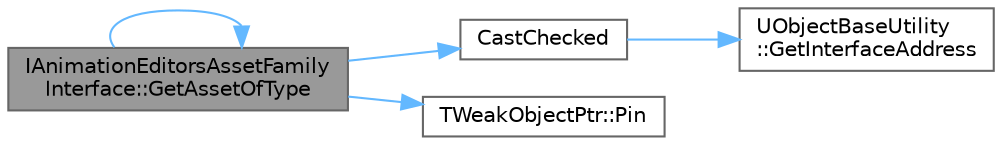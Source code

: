 digraph "IAnimationEditorsAssetFamilyInterface::GetAssetOfType"
{
 // INTERACTIVE_SVG=YES
 // LATEX_PDF_SIZE
  bgcolor="transparent";
  edge [fontname=Helvetica,fontsize=10,labelfontname=Helvetica,labelfontsize=10];
  node [fontname=Helvetica,fontsize=10,shape=box,height=0.2,width=0.4];
  rankdir="LR";
  Node1 [id="Node000001",label="IAnimationEditorsAssetFamily\lInterface::GetAssetOfType",height=0.2,width=0.4,color="gray40", fillcolor="grey60", style="filled", fontcolor="black",tooltip=" "];
  Node1 -> Node2 [id="edge1_Node000001_Node000002",color="steelblue1",style="solid",tooltip=" "];
  Node2 [id="Node000002",label="CastChecked",height=0.2,width=0.4,color="grey40", fillcolor="white", style="filled",URL="$d4/d55/Casts_8h.html#aab30506d0b00905fe332e42486635487",tooltip=" "];
  Node2 -> Node3 [id="edge2_Node000002_Node000003",color="steelblue1",style="solid",tooltip=" "];
  Node3 [id="Node000003",label="UObjectBaseUtility\l::GetInterfaceAddress",height=0.2,width=0.4,color="grey40", fillcolor="white", style="filled",URL="$d6/d7b/classUObjectBaseUtility.html#a0e8391e9eb082502a5b2b60c2974cfb2",tooltip="Returns a pointer to this object safely converted to a pointer of the specified interface class."];
  Node1 -> Node1 [id="edge3_Node000001_Node000001",color="steelblue1",style="solid",tooltip=" "];
  Node1 -> Node4 [id="edge4_Node000001_Node000004",color="steelblue1",style="solid",tooltip=" "];
  Node4 [id="Node000004",label="TWeakObjectPtr::Pin",height=0.2,width=0.4,color="grey40", fillcolor="white", style="filled",URL="$d3/daa/structTWeakObjectPtr.html#a465c949ac0be5f040371e06e72172e7e",tooltip="Pin the weak pointer and get a strongptr."];
}
